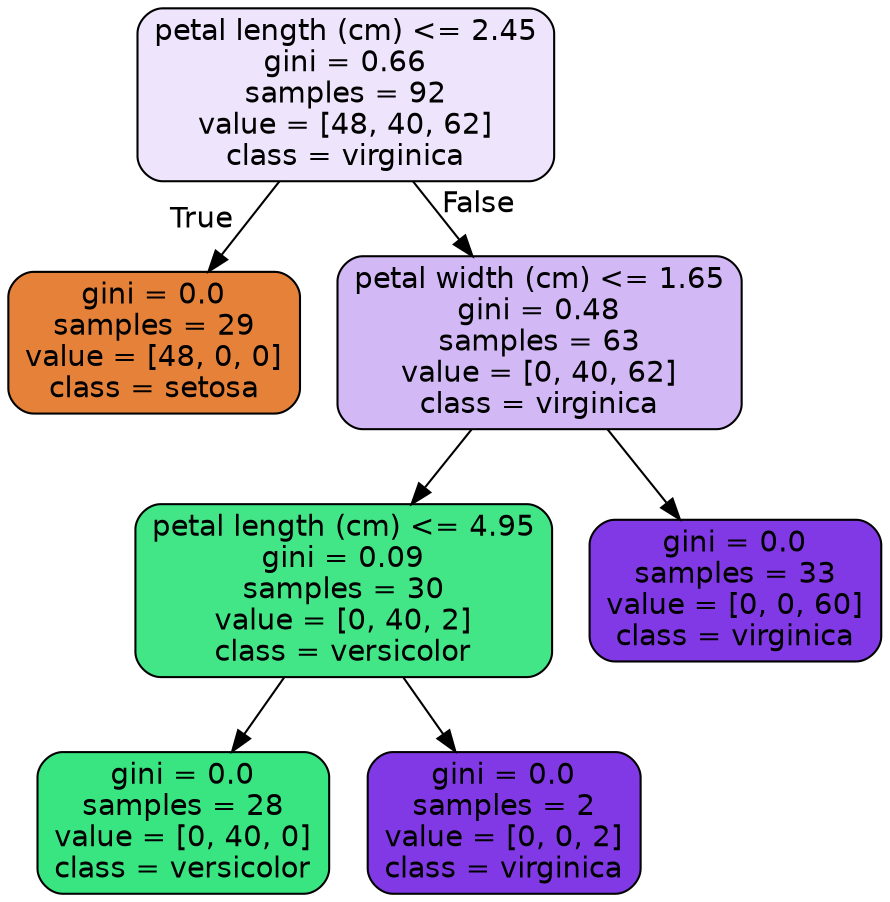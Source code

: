 digraph Tree {
node [shape=box, style="filled, rounded", color="black", fontname="helvetica"] ;
edge [fontname="helvetica"] ;
0 [label="petal length (cm) <= 2.45\ngini = 0.66\nsamples = 92\nvalue = [48, 40, 62]\nclass = virginica", fillcolor="#eee4fb"] ;
1 [label="gini = 0.0\nsamples = 29\nvalue = [48, 0, 0]\nclass = setosa", fillcolor="#e58139"] ;
0 -> 1 [labeldistance=2.5, labelangle=45, headlabel="True"] ;
2 [label="petal width (cm) <= 1.65\ngini = 0.48\nsamples = 63\nvalue = [0, 40, 62]\nclass = virginica", fillcolor="#d2b9f6"] ;
0 -> 2 [labeldistance=2.5, labelangle=-45, headlabel="False"] ;
3 [label="petal length (cm) <= 4.95\ngini = 0.09\nsamples = 30\nvalue = [0, 40, 2]\nclass = versicolor", fillcolor="#43e687"] ;
2 -> 3 ;
4 [label="gini = 0.0\nsamples = 28\nvalue = [0, 40, 0]\nclass = versicolor", fillcolor="#39e581"] ;
3 -> 4 ;
5 [label="gini = 0.0\nsamples = 2\nvalue = [0, 0, 2]\nclass = virginica", fillcolor="#8139e5"] ;
3 -> 5 ;
6 [label="gini = 0.0\nsamples = 33\nvalue = [0, 0, 60]\nclass = virginica", fillcolor="#8139e5"] ;
2 -> 6 ;
}